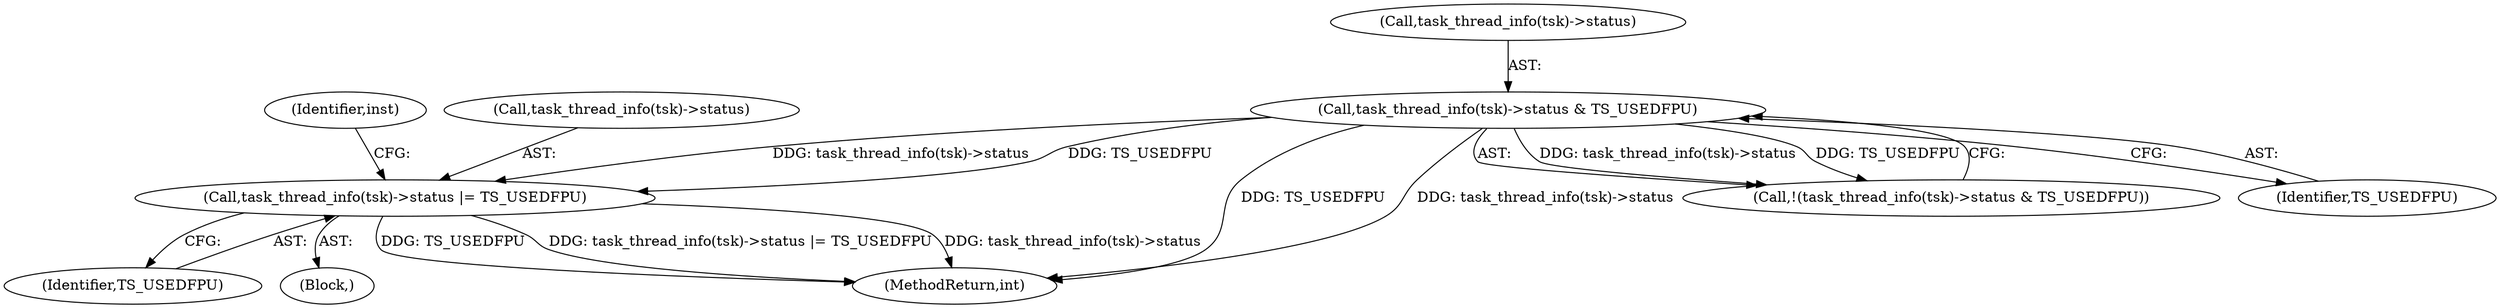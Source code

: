 digraph "0_linux_a8b0ca17b80e92faab46ee7179ba9e99ccb61233_28@API" {
"1000136" [label="(Call,task_thread_info(tsk)->status |= TS_USEDFPU)"];
"1000127" [label="(Call,task_thread_info(tsk)->status & TS_USEDFPU)"];
"1000141" [label="(Identifier,TS_USEDFPU)"];
"1000128" [label="(Call,task_thread_info(tsk)->status)"];
"1000144" [label="(Identifier,inst)"];
"1000133" [label="(Block,)"];
"1000136" [label="(Call,task_thread_info(tsk)->status |= TS_USEDFPU)"];
"1000147" [label="(MethodReturn,int)"];
"1000126" [label="(Call,!(task_thread_info(tsk)->status & TS_USEDFPU))"];
"1000137" [label="(Call,task_thread_info(tsk)->status)"];
"1000127" [label="(Call,task_thread_info(tsk)->status & TS_USEDFPU)"];
"1000132" [label="(Identifier,TS_USEDFPU)"];
"1000136" -> "1000133"  [label="AST: "];
"1000136" -> "1000141"  [label="CFG: "];
"1000137" -> "1000136"  [label="AST: "];
"1000141" -> "1000136"  [label="AST: "];
"1000144" -> "1000136"  [label="CFG: "];
"1000136" -> "1000147"  [label="DDG: TS_USEDFPU"];
"1000136" -> "1000147"  [label="DDG: task_thread_info(tsk)->status |= TS_USEDFPU"];
"1000136" -> "1000147"  [label="DDG: task_thread_info(tsk)->status"];
"1000127" -> "1000136"  [label="DDG: task_thread_info(tsk)->status"];
"1000127" -> "1000136"  [label="DDG: TS_USEDFPU"];
"1000127" -> "1000126"  [label="AST: "];
"1000127" -> "1000132"  [label="CFG: "];
"1000128" -> "1000127"  [label="AST: "];
"1000132" -> "1000127"  [label="AST: "];
"1000126" -> "1000127"  [label="CFG: "];
"1000127" -> "1000147"  [label="DDG: TS_USEDFPU"];
"1000127" -> "1000147"  [label="DDG: task_thread_info(tsk)->status"];
"1000127" -> "1000126"  [label="DDG: task_thread_info(tsk)->status"];
"1000127" -> "1000126"  [label="DDG: TS_USEDFPU"];
}
